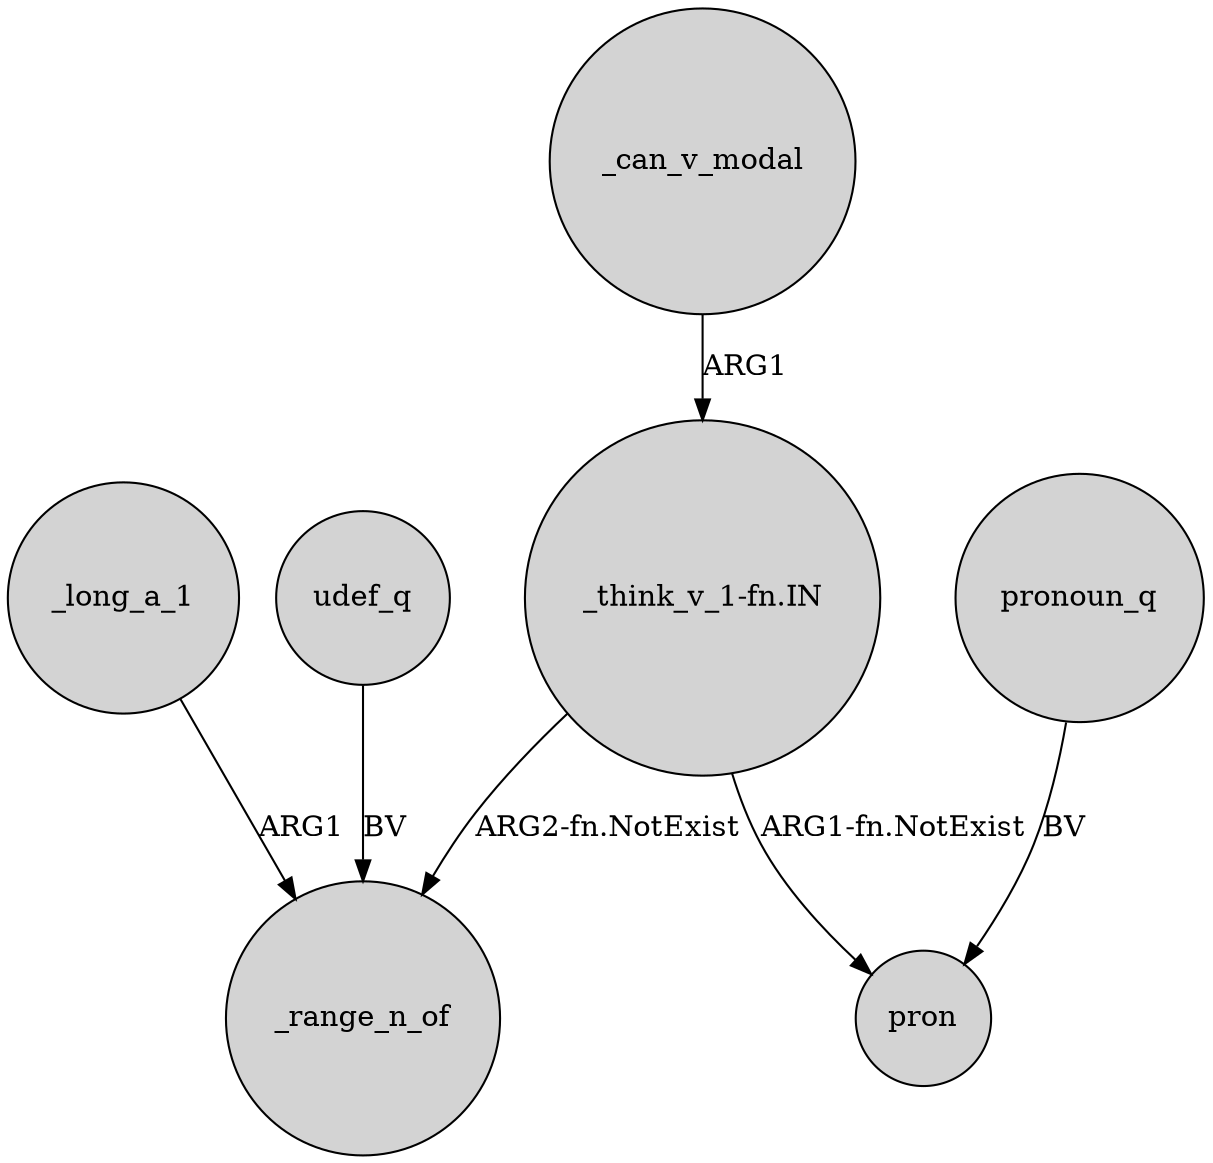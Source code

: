 digraph {
	node [shape=circle style=filled]
	"_think_v_1-fn.IN" -> _range_n_of [label="ARG2-fn.NotExist"]
	_long_a_1 -> _range_n_of [label=ARG1]
	"_think_v_1-fn.IN" -> pron [label="ARG1-fn.NotExist"]
	_can_v_modal -> "_think_v_1-fn.IN" [label=ARG1]
	udef_q -> _range_n_of [label=BV]
	pronoun_q -> pron [label=BV]
}
